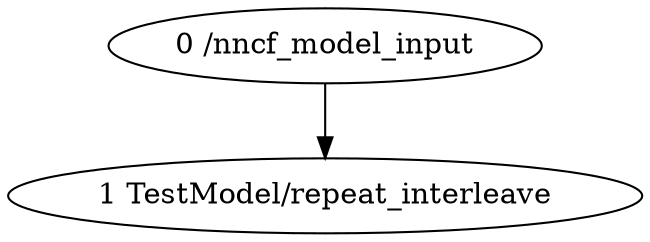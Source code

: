 strict digraph  {
"0 /nncf_model_input" [id=0, scope="", type=nncf_model_input];
"1 TestModel/repeat_interleave" [id=1, scope=TestModel, type=repeat_interleave];
"0 /nncf_model_input" -> "1 TestModel/repeat_interleave";
}
